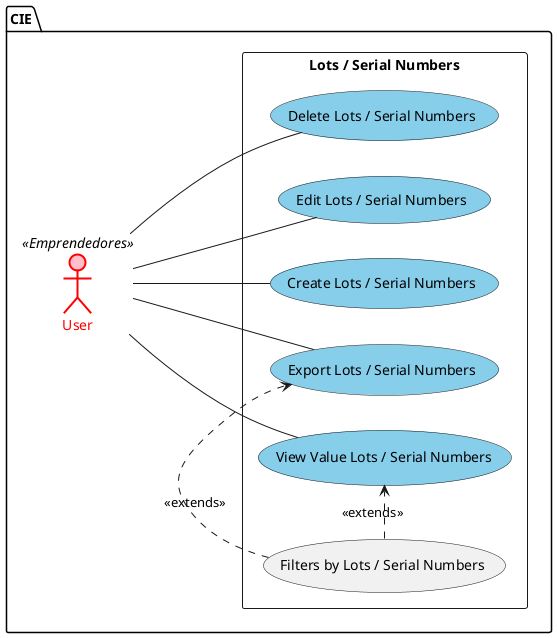 @startuml LotsAndSerialNumbers
left to right direction

package CIE {
    actor "User" as user <<Emprendedores>> #pink;line:red;line.bold;text:red

    rectangle "Lots / Serial Numbers" as lots {
        usecase "View Value Lots / Serial Numbers" as VS #SkyBlue
        usecase "Filters by Lots / Serial Numbers" as FS
        usecase "Export Lots / Serial Numbers" as ES #SkyBlue
        usecase "Create Lots / Serial Numbers" #SkyBlue
        usecase "Edit Lots / Serial Numbers" #SkyBlue
        usecase "Delete Lots / Serial Numbers" #SkyBlue
    }

    user -- VS
    user -- (Create Lots / Serial Numbers)
    user -- (Edit Lots / Serial Numbers)
    user -- (Delete Lots / Serial Numbers)
    user -- ES
    FS .> VS : <<extends>>
    FS .> ES : <<extends>>
}


@enduml